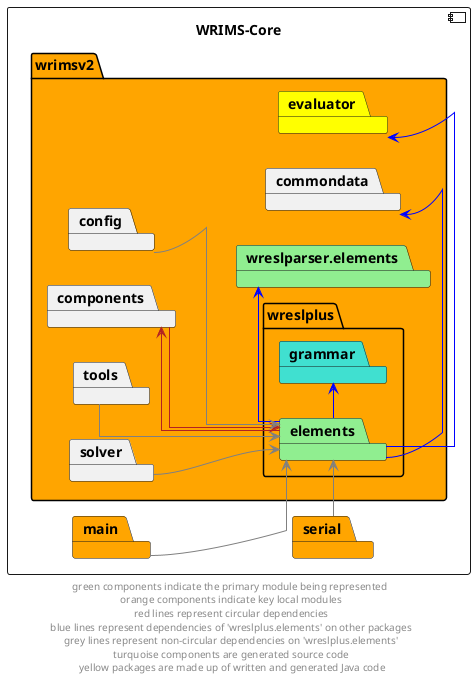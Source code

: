 @startuml
left to right direction
skinparam linetype ortho

component wrims_core as "WRIMS-Core" {
        package wrimsv2 #orange {
        package wreslparser.elements #lightgreen
        package commondata
        package components
        package evaluator #yellow
        package wreslplus{
            package elements #lightgreen
            package grammar #turquoise
            }
        package config
        package solver
        package tools
    }
    package main #orange
    package serial #orange
}

elements -l->  components #firebrick
components -->  elements #firebrick

elements -r->  evaluator #blue
elements -r->  commondata #blue
elements -r->  grammar #blue
elements -r->  wreslparser.elements #blue

config -->  elements #grey
solver -->  elements #grey
tools -->  elements #grey

main --> elements #grey
serial -r-> elements #grey

' The following relationships are hidden and used to format the diagram. They do not represent actual dependencies.
elements -u[hidden]-> tools
serial -u[hidden]-> main
components -r[hidden]-> config

footer "green components indicate the primary module being represented \n orange components indicate key local modules \n red lines represent circular dependencies \n blue lines represent dependencies of 'wreslplus.elements' on other packages \n grey lines represent non-circular dependencies on 'wreslplus.elements' \n turquoise components are generated source code \n yellow packages are made up of written and generated Java code"
@enduml
